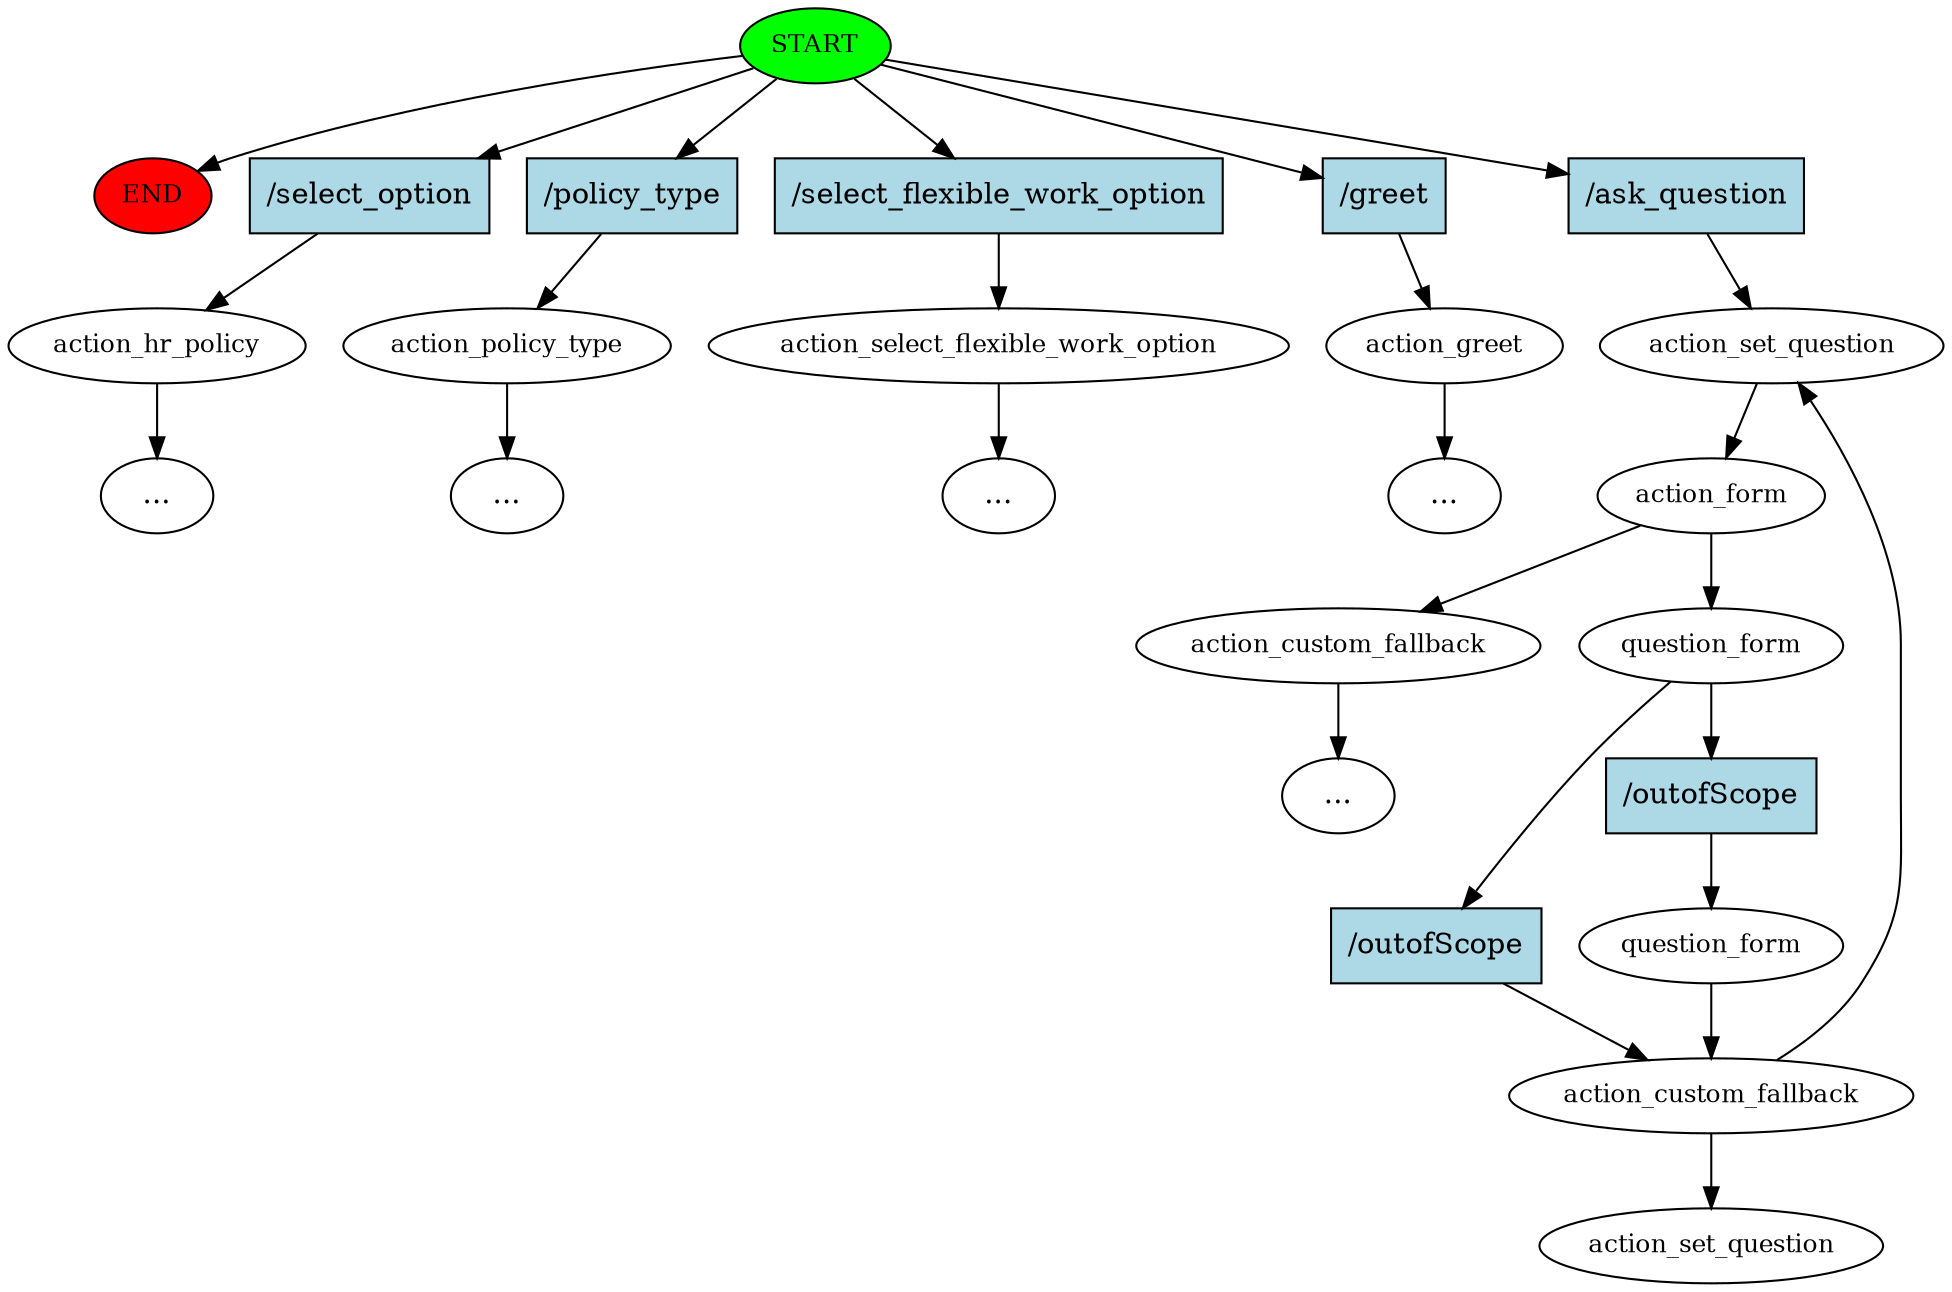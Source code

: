 digraph  {
0 [class="start active", fillcolor=green, fontsize=12, label=START, style=filled];
"-1" [class=end, fillcolor=red, fontsize=12, label=END, style=filled];
1 [class="", fontsize=12, label=action_hr_policy];
"-3" [class=ellipsis, label="..."];
2 [class="", fontsize=12, label=action_policy_type];
"-4" [class=ellipsis, label="..."];
3 [class="", fontsize=12, label=action_select_flexible_work_option];
"-5" [class=ellipsis, label="..."];
4 [class="", fontsize=12, label=action_greet];
5 [class=active, fontsize=12, label=action_set_question];
6 [class=active, fontsize=12, label=action_form];
7 [class="", fontsize=12, label=action_custom_fallback];
"-7" [class=ellipsis, label="..."];
"-8" [class=ellipsis, label="..."];
11 [class=active, fontsize=12, label=question_form];
12 [class=active, fontsize=12, label=action_custom_fallback];
16 [class=active, fontsize=12, label=question_form];
18 [class="dashed active", fontsize=12, label=action_set_question];
19 [class=intent, fillcolor=lightblue, label="/select_option", shape=rect, style=filled];
20 [class=intent, fillcolor=lightblue, label="/policy_type", shape=rect, style=filled];
21 [class=intent, fillcolor=lightblue, label="/select_flexible_work_option", shape=rect, style=filled];
22 [class=intent, fillcolor=lightblue, label="/greet", shape=rect, style=filled];
23 [class="intent active", fillcolor=lightblue, label="/ask_question", shape=rect, style=filled];
24 [class="intent active", fillcolor=lightblue, label="/outofScope", shape=rect, style=filled];
25 [class="intent active", fillcolor=lightblue, label="/outofScope", shape=rect, style=filled];
0 -> "-1"  [class="", key=NONE, label=""];
0 -> 19  [class="", key=0];
0 -> 20  [class="", key=0];
0 -> 21  [class="", key=0];
0 -> 22  [class="", key=0];
0 -> 23  [class=active, key=0];
1 -> "-3"  [class="", key=NONE, label=""];
2 -> "-4"  [class="", key=NONE, label=""];
3 -> "-5"  [class="", key=NONE, label=""];
4 -> "-8"  [class="", key=NONE, label=""];
5 -> 6  [class=active, key=NONE, label=""];
6 -> 7  [class="", key=NONE, label=""];
6 -> 11  [class=active, key=NONE, label=""];
7 -> "-7"  [class="", key=NONE, label=""];
11 -> 24  [class=active, key=0];
11 -> 25  [class=active, key=0];
12 -> 5  [class=active, key=NONE, label=""];
12 -> 18  [class=active, key=NONE, label=""];
16 -> 12  [class=active, key=NONE, label=""];
19 -> 1  [class="", key=0];
20 -> 2  [class="", key=0];
21 -> 3  [class="", key=0];
22 -> 4  [class="", key=0];
23 -> 5  [class=active, key=0];
24 -> 12  [class=active, key=0];
25 -> 16  [class=active, key=0];
}
